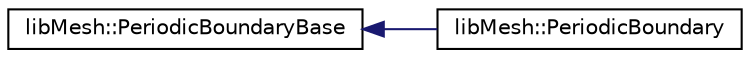 digraph "类继承关系图"
{
 // INTERACTIVE_SVG=YES
  edge [fontname="Helvetica",fontsize="10",labelfontname="Helvetica",labelfontsize="10"];
  node [fontname="Helvetica",fontsize="10",shape=record];
  rankdir="LR";
  Node1 [label="libMesh::PeriodicBoundaryBase",height=0.2,width=0.4,color="black", fillcolor="white", style="filled",URL="$classlibMesh_1_1PeriodicBoundaryBase.html",tooltip="The base class for defining periodic boundaries. "];
  Node1 -> Node2 [dir="back",color="midnightblue",fontsize="10",style="solid",fontname="Helvetica"];
  Node2 [label="libMesh::PeriodicBoundary",height=0.2,width=0.4,color="black", fillcolor="white", style="filled",URL="$classlibMesh_1_1PeriodicBoundary.html",tooltip="The definition of a periodic boundary. "];
}

